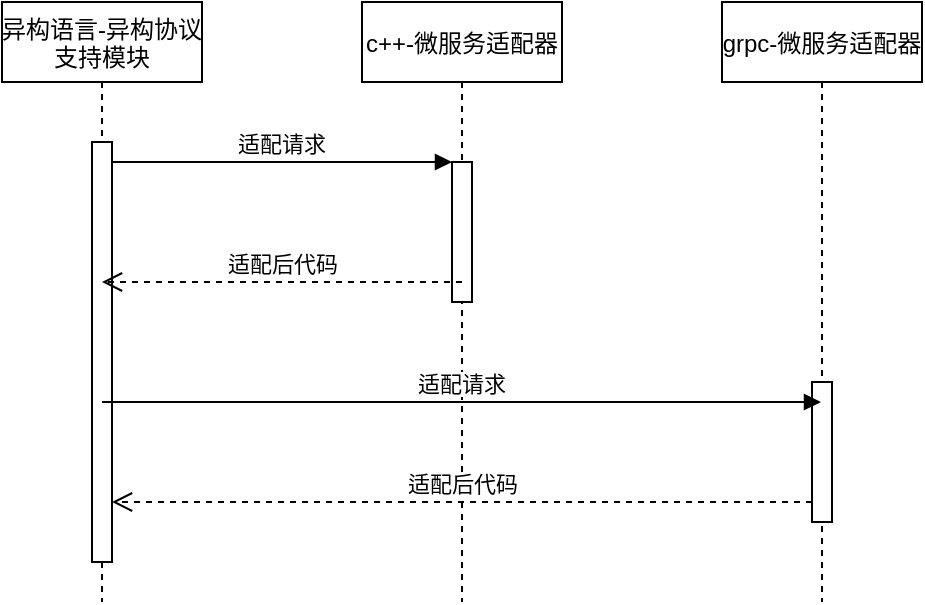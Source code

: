 <mxfile version="20.0.1" type="github">
  <diagram id="136tG935vSeWfPEkJq7c" name="第 1 页">
    <mxGraphModel dx="922" dy="537" grid="1" gridSize="10" guides="1" tooltips="1" connect="1" arrows="1" fold="1" page="1" pageScale="1" pageWidth="827" pageHeight="1169" math="0" shadow="0">
      <root>
        <mxCell id="0" />
        <mxCell id="1" parent="0" />
        <mxCell id="MxsKF74igadq6dLB-A8h-1" value="异构语言-异构协议&#xa;支持模块" style="shape=umlLifeline;perimeter=lifelinePerimeter;container=1;collapsible=0;recursiveResize=0;rounded=0;shadow=0;strokeWidth=1;" vertex="1" parent="1">
          <mxGeometry x="120" y="80" width="100" height="300" as="geometry" />
        </mxCell>
        <mxCell id="MxsKF74igadq6dLB-A8h-2" value="" style="points=[];perimeter=orthogonalPerimeter;rounded=0;shadow=0;strokeWidth=1;" vertex="1" parent="MxsKF74igadq6dLB-A8h-1">
          <mxGeometry x="45" y="70" width="10" height="210" as="geometry" />
        </mxCell>
        <mxCell id="MxsKF74igadq6dLB-A8h-3" value="c++-微服务适配器" style="shape=umlLifeline;perimeter=lifelinePerimeter;container=1;collapsible=0;recursiveResize=0;rounded=0;shadow=0;strokeWidth=1;" vertex="1" parent="1">
          <mxGeometry x="300" y="80" width="100" height="300" as="geometry" />
        </mxCell>
        <mxCell id="MxsKF74igadq6dLB-A8h-4" value="" style="points=[];perimeter=orthogonalPerimeter;rounded=0;shadow=0;strokeWidth=1;" vertex="1" parent="MxsKF74igadq6dLB-A8h-3">
          <mxGeometry x="45" y="80" width="10" height="70" as="geometry" />
        </mxCell>
        <mxCell id="MxsKF74igadq6dLB-A8h-5" value="适配请求" style="verticalAlign=bottom;endArrow=block;entryX=0;entryY=0;shadow=0;strokeWidth=1;" edge="1" parent="1" source="MxsKF74igadq6dLB-A8h-2" target="MxsKF74igadq6dLB-A8h-4">
          <mxGeometry relative="1" as="geometry">
            <mxPoint x="275" y="160" as="sourcePoint" />
          </mxGeometry>
        </mxCell>
        <mxCell id="MxsKF74igadq6dLB-A8h-6" value="grpc-微服务适配器" style="shape=umlLifeline;perimeter=lifelinePerimeter;container=1;collapsible=0;recursiveResize=0;rounded=0;shadow=0;strokeWidth=1;" vertex="1" parent="1">
          <mxGeometry x="480" y="80" width="100" height="300" as="geometry" />
        </mxCell>
        <mxCell id="MxsKF74igadq6dLB-A8h-7" value="" style="points=[];perimeter=orthogonalPerimeter;rounded=0;shadow=0;strokeWidth=1;" vertex="1" parent="MxsKF74igadq6dLB-A8h-6">
          <mxGeometry x="45" y="190" width="10" height="70" as="geometry" />
        </mxCell>
        <mxCell id="MxsKF74igadq6dLB-A8h-8" value="适配后代码" style="html=1;verticalAlign=bottom;endArrow=open;dashed=1;endSize=8;rounded=0;" edge="1" parent="1">
          <mxGeometry relative="1" as="geometry">
            <mxPoint x="350" y="220" as="sourcePoint" />
            <mxPoint x="170" y="220" as="targetPoint" />
            <Array as="points">
              <mxPoint x="170" y="220" />
            </Array>
          </mxGeometry>
        </mxCell>
        <mxCell id="MxsKF74igadq6dLB-A8h-9" value="适配请求" style="verticalAlign=bottom;endArrow=block;shadow=0;strokeWidth=1;" edge="1" parent="1" target="MxsKF74igadq6dLB-A8h-6">
          <mxGeometry relative="1" as="geometry">
            <mxPoint x="170" y="280" as="sourcePoint" />
            <mxPoint x="330" y="280" as="targetPoint" />
          </mxGeometry>
        </mxCell>
        <mxCell id="MxsKF74igadq6dLB-A8h-10" value="适配后代码" style="html=1;verticalAlign=bottom;endArrow=open;dashed=1;endSize=8;rounded=0;" edge="1" parent="1" source="MxsKF74igadq6dLB-A8h-7" target="MxsKF74igadq6dLB-A8h-2">
          <mxGeometry relative="1" as="geometry">
            <mxPoint x="390" y="330" as="sourcePoint" />
            <mxPoint x="214.8" y="337.28" as="targetPoint" />
            <Array as="points">
              <mxPoint x="210" y="330" />
            </Array>
          </mxGeometry>
        </mxCell>
      </root>
    </mxGraphModel>
  </diagram>
</mxfile>
